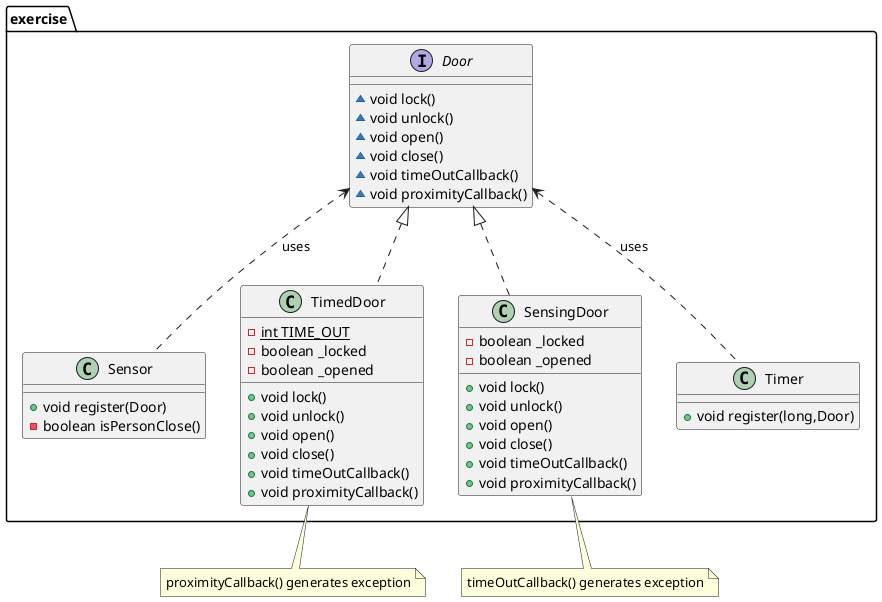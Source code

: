 @startuml
class exercise.Sensor {
+ void register(Door)
- boolean isPersonClose()
}
class exercise.TimedDoor {
- {static} int TIME_OUT
- boolean _locked
- boolean _opened
+ void lock()
+ void unlock()
+ void open()
+ void close()
+ void timeOutCallback()
+ void proximityCallback()
}
interface exercise.Door {
~ void lock()
~ void unlock()
~ void open()
~ void close()
~ void timeOutCallback()
~ void proximityCallback()
}
class exercise.SensingDoor {
- boolean _locked
- boolean _opened
+ void lock()
+ void unlock()
+ void open()
+ void close()
+ void timeOutCallback()
+ void proximityCallback()
}
class exercise.Timer {
+ void register(long,Door)
}

note "timeOutCallback() generates exception" as N2
exercise.SensingDoor .. N2

note "proximityCallback() generates exception" as N1
exercise.TimedDoor .. N1

exercise.Door <|.. exercise.TimedDoor
exercise.Door <|.. exercise.SensingDoor

exercise.Door <.. exercise.Timer : uses
exercise.Door <.. exercise.Sensor : uses
@enduml